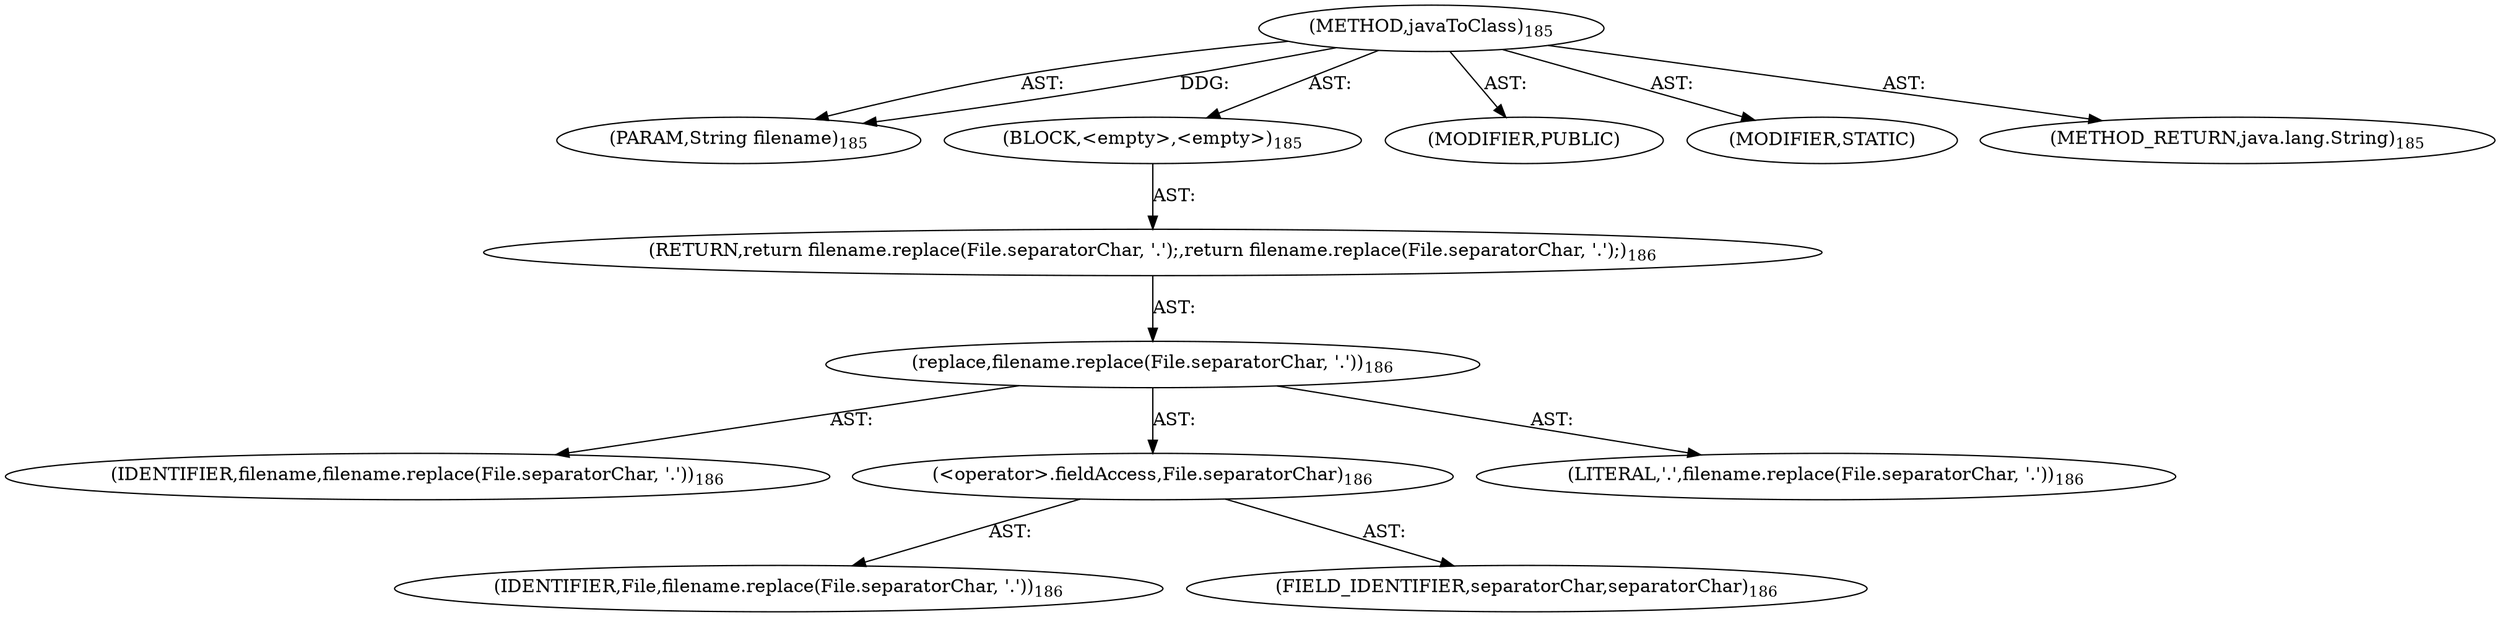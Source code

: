 digraph "javaToClass" {  
"111669149702" [label = <(METHOD,javaToClass)<SUB>185</SUB>> ]
"115964117002" [label = <(PARAM,String filename)<SUB>185</SUB>> ]
"25769803789" [label = <(BLOCK,&lt;empty&gt;,&lt;empty&gt;)<SUB>185</SUB>> ]
"146028888067" [label = <(RETURN,return filename.replace(File.separatorChar, '.');,return filename.replace(File.separatorChar, '.');)<SUB>186</SUB>> ]
"30064771152" [label = <(replace,filename.replace(File.separatorChar, '.'))<SUB>186</SUB>> ]
"68719476819" [label = <(IDENTIFIER,filename,filename.replace(File.separatorChar, '.'))<SUB>186</SUB>> ]
"30064771153" [label = <(&lt;operator&gt;.fieldAccess,File.separatorChar)<SUB>186</SUB>> ]
"68719476820" [label = <(IDENTIFIER,File,filename.replace(File.separatorChar, '.'))<SUB>186</SUB>> ]
"55834574860" [label = <(FIELD_IDENTIFIER,separatorChar,separatorChar)<SUB>186</SUB>> ]
"90194313226" [label = <(LITERAL,'.',filename.replace(File.separatorChar, '.'))<SUB>186</SUB>> ]
"133143986189" [label = <(MODIFIER,PUBLIC)> ]
"133143986190" [label = <(MODIFIER,STATIC)> ]
"128849018886" [label = <(METHOD_RETURN,java.lang.String)<SUB>185</SUB>> ]
  "111669149702" -> "115964117002"  [ label = "AST: "] 
  "111669149702" -> "25769803789"  [ label = "AST: "] 
  "111669149702" -> "133143986189"  [ label = "AST: "] 
  "111669149702" -> "133143986190"  [ label = "AST: "] 
  "111669149702" -> "128849018886"  [ label = "AST: "] 
  "25769803789" -> "146028888067"  [ label = "AST: "] 
  "146028888067" -> "30064771152"  [ label = "AST: "] 
  "30064771152" -> "68719476819"  [ label = "AST: "] 
  "30064771152" -> "30064771153"  [ label = "AST: "] 
  "30064771152" -> "90194313226"  [ label = "AST: "] 
  "30064771153" -> "68719476820"  [ label = "AST: "] 
  "30064771153" -> "55834574860"  [ label = "AST: "] 
  "111669149702" -> "115964117002"  [ label = "DDG: "] 
}
